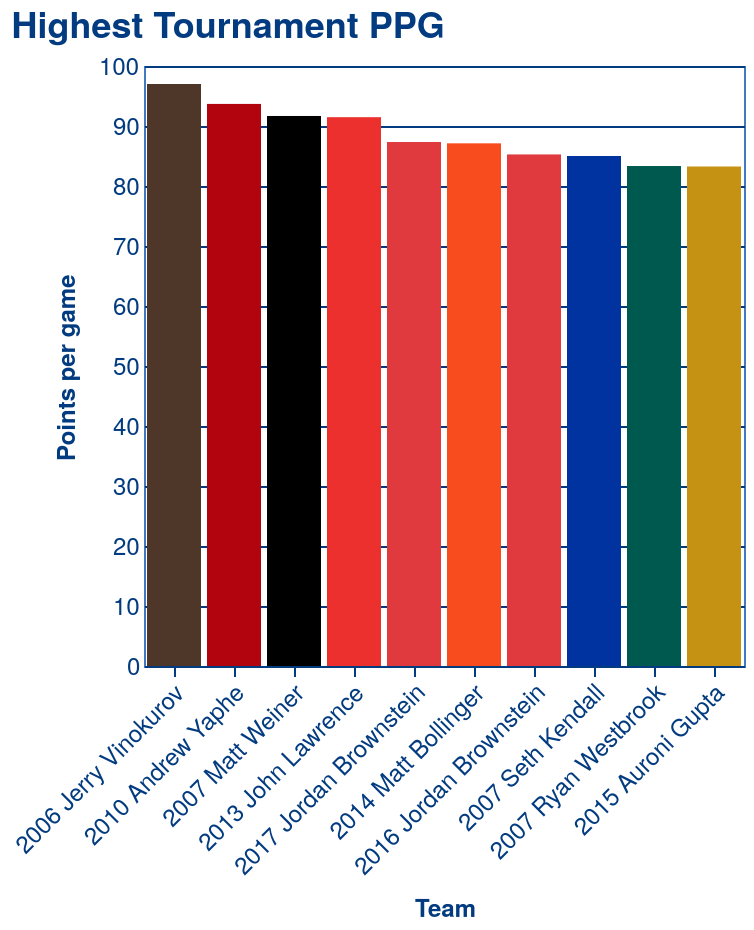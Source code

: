 {
  "$schema": "https://vega.github.io/schema/vega-lite/v5.json",
  "config": {
    "axisX": {
      "domain": true,
      "domainColor": "#023B7F",
      "domainWidth": 1,
      "grid": false,
      "labelAngle": 0,
      "labelColor": "#023B7F",
      "labelFont": "Helvetica Neue",
      "labelFontSize": 12,
      "tickColor": "#023B7F",
      "titleColor": "#023B7F",
      "titleFont": "Helvetica Neue",
      "titleFontSize": 12,
      "titlePadding": 10
    },
    "axisY": {
      "domain": false,
      "grid": true,
      "gridColor": "#023B7F",
      "gridWidth": 1,
      "labelAngle": 0,
      "labelColor": "#023B7F",
      "labelFont": "Helvetica Neue",
      "labelFontSize": 12,
      "ticks": false,
      "titleColor": "#023B7F",
      "titleFont": "Helvetica Neue",
      "titleFontSize": 12,
      "titlePadding": 10
    },
    "mark": {
      "color": "#4279C1",
      "fill": "#7EB7FD"
    },
    "title": {
      "anchor": "start",
      "color": "#023B7F",
      "font": "Helvetica Neue",
      "fontSize": 18
    },
    "view": {
      "height": 300,
      "stroke": "#4279C1",
      "width": 300
    }
  },
  "data": {
    "name": "data-d3a0498fd9d3742ac46686e002c2f8b0"
  },
  "datasets": {
    "data-d3a0498fd9d3742ac46686e002c2f8b0": [
      {
        "PPG": 93.6842105263158,
        "player": "Andrew Yaphe",
        "ppg": 93.68,
        "team": "Stanford A",
        "team_tournament": "2010 Andrew Yaphe",
        "tournament": "ACF Nationals 2010"
      },
      {
        "PPG": 83.25,
        "player": "Auroni Gupta",
        "ppg": 83.25,
        "team": "UCSD A",
        "team_tournament": "2015 Auroni Gupta",
        "tournament": "ACF Nationals 2015"
      },
      {
        "PPG": 97.0,
        "player": "Jerry Vinokurov",
        "ppg": 97.0,
        "team": "Brown A",
        "team_tournament": "2006 Jerry Vinokurov",
        "tournament": "ACF Nationals 2006"
      },
      {
        "PPG": 91.47058823529412,
        "player": "John Lawrence",
        "ppg": 91.47,
        "team": "London",
        "team_tournament": "2013 John Lawrence",
        "tournament": "ACF Nationals 2013"
      },
      {
        "PPG": 85.26315789473684,
        "player": "Jordan Brownstein",
        "ppg": 85.26,
        "team": "Maryland A",
        "team_tournament": "2016 Jordan Brownstein",
        "tournament": "ACF Nationals 2016"
      },
      {
        "PPG": 87.33333333333333,
        "player": "Jordan Brownstein",
        "ppg": 87.33,
        "team": "Maryland A",
        "team_tournament": "2017 Jordan Brownstein",
        "tournament": "ACF Nationals 2017"
      },
      {
        "PPG": 87.10526315789474,
        "player": "Matt Bollinger",
        "ppg": 87.11,
        "team": "Virginia A",
        "team_tournament": "2014 Matt Bollinger",
        "tournament": "ACF Nationals 2014"
      },
      {
        "PPG": 91.66666666666667,
        "player": "Matt Weiner",
        "ppg": 91.67,
        "team": "VCU A",
        "team_tournament": "2007 Matt Weiner",
        "tournament": "ACF Nationals 2007"
      },
      {
        "PPG": 83.33333333333333,
        "player": "Ryan Westbrook",
        "ppg": 83.33,
        "team": "Wayne State",
        "team_tournament": "2007 Ryan Westbrook",
        "tournament": "ACF Nationals 2007"
      },
      {
        "PPG": 85.0,
        "player": "Seth Kendall",
        "ppg": 85.0,
        "team": "Kentucky",
        "team_tournament": "2007 Seth Kendall",
        "tournament": "ACF Nationals 2007"
      }
    ]
  },
  "encoding": {
    "fill": {
      "field": "team",
      "legend": null,
      "scale": {
        "domain": [
          "Virginia A",
          "Stanford A",
          "Maryland A",
          "VCU A",
          "Kentucky",
          "Brown A",
          "London",
          "Wayne State",
          "UCSD A"
        ],
        "range": [
          "#F84C1E",
          "#B1040E",
          "#E03A3E",
          "#000000",
          "#0033A0",
          "#4E3629",
          "#EB302D",
          "#00594f",
          "#C69214"
        ]
      },
      "title": "Team",
      "type": "nominal"
    },
    "tooltip": [
      {
        "field": "player",
        "type": "nominal"
      },
      {
        "field": "team",
        "type": "nominal"
      },
      {
        "field": "tournament",
        "type": "nominal"
      },
      {
        "field": "ppg",
        "type": "quantitative"
      }
    ],
    "x": {
      "axis": {
        "labelAngle": 315
      },
      "field": "team_tournament",
      "sort": {
        "field": "ppg",
        "order": "descending"
      },
      "title": "Team",
      "type": "nominal"
    },
    "y": {
      "field": "ppg",
      "title": "Points per game",
      "type": "quantitative"
    }
  },
  "mark": "bar",
  "title": "Highest Tournament PPG"
}